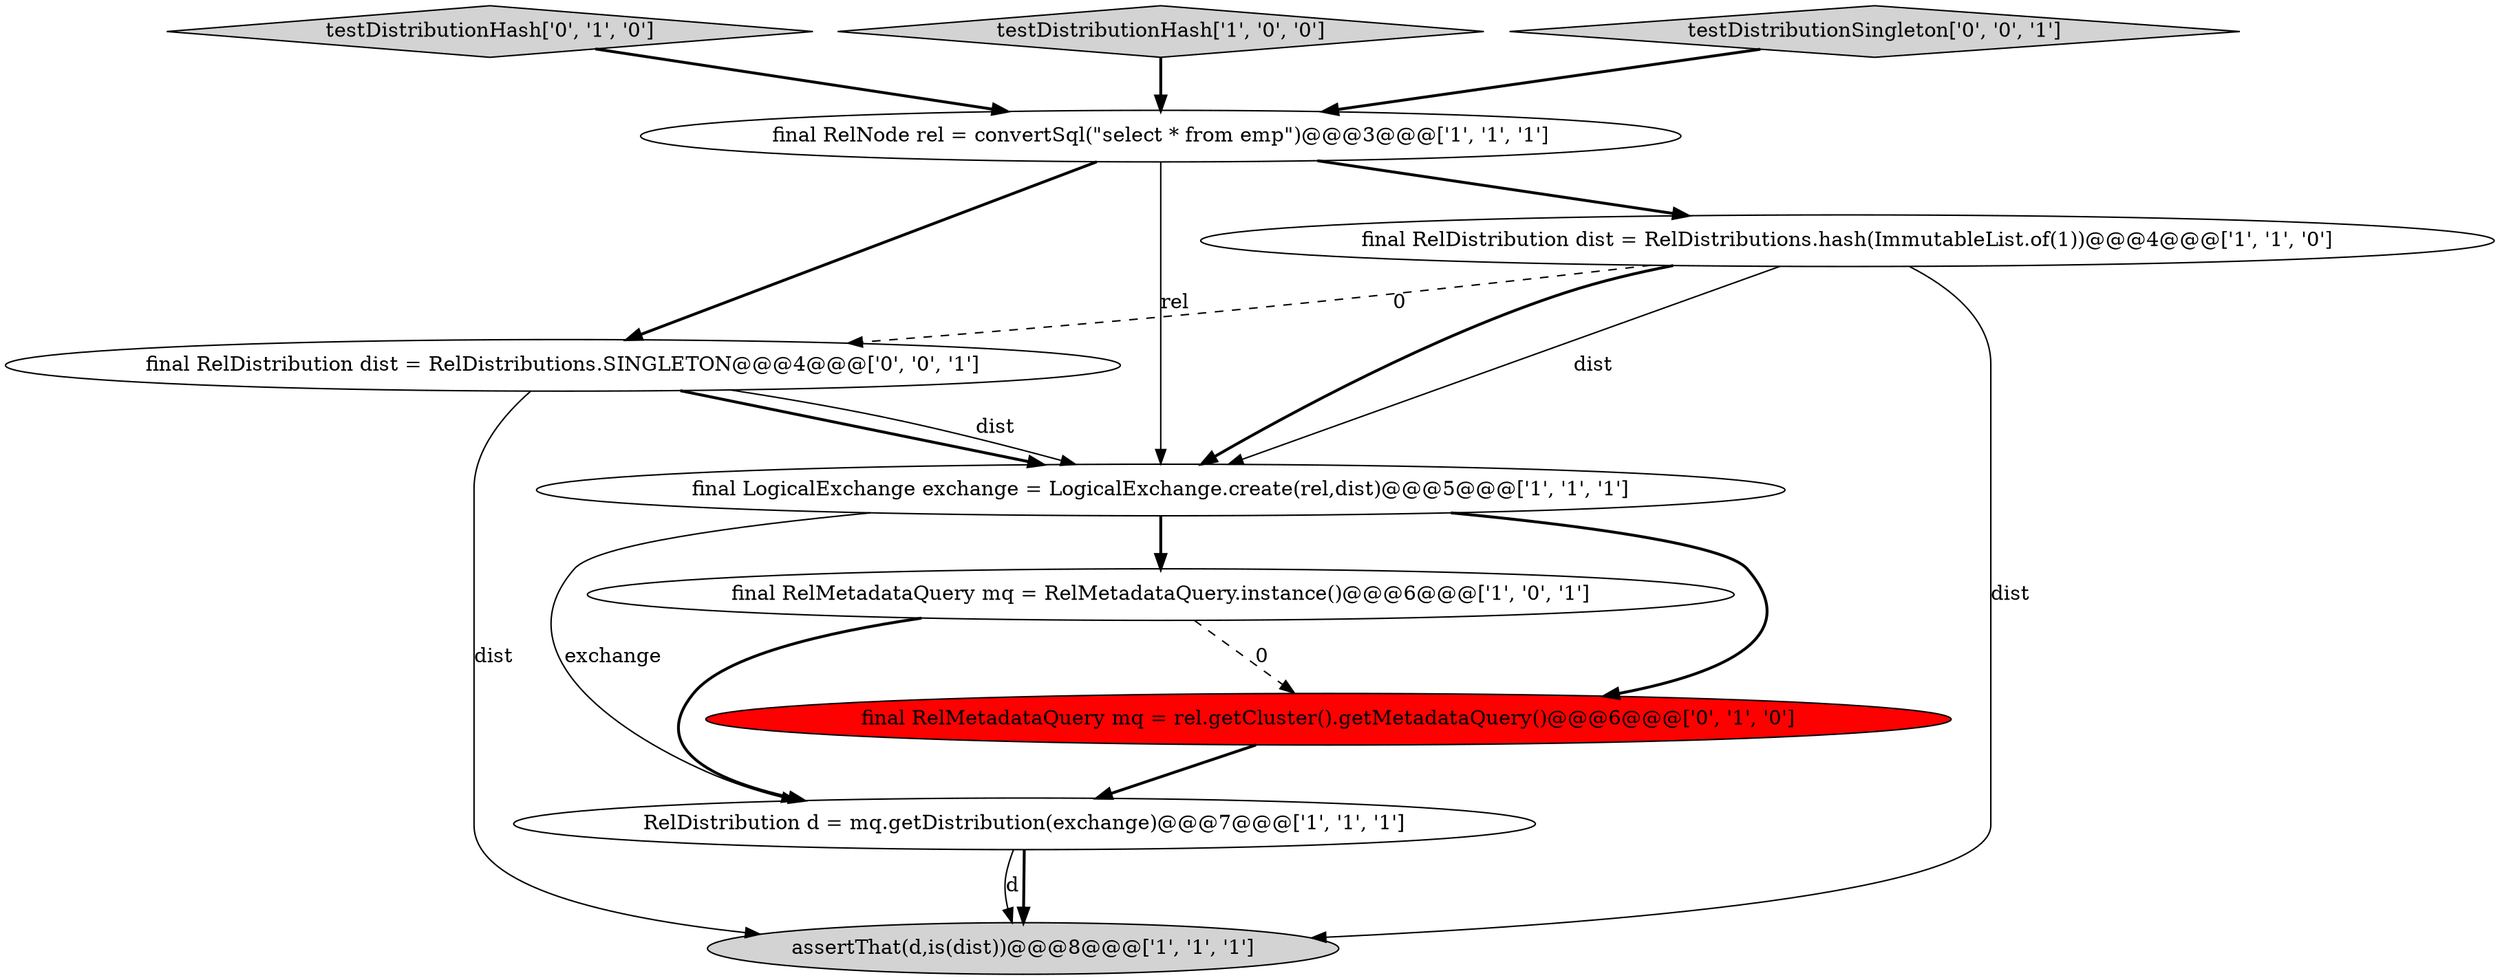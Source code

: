 digraph {
8 [style = filled, label = "testDistributionHash['0', '1', '0']", fillcolor = lightgray, shape = diamond image = "AAA0AAABBB2BBB"];
9 [style = filled, label = "final RelDistribution dist = RelDistributions.SINGLETON@@@4@@@['0', '0', '1']", fillcolor = white, shape = ellipse image = "AAA0AAABBB3BBB"];
7 [style = filled, label = "final RelMetadataQuery mq = rel.getCluster().getMetadataQuery()@@@6@@@['0', '1', '0']", fillcolor = red, shape = ellipse image = "AAA1AAABBB2BBB"];
6 [style = filled, label = "assertThat(d,is(dist))@@@8@@@['1', '1', '1']", fillcolor = lightgray, shape = ellipse image = "AAA0AAABBB1BBB"];
4 [style = filled, label = "testDistributionHash['1', '0', '0']", fillcolor = lightgray, shape = diamond image = "AAA0AAABBB1BBB"];
2 [style = filled, label = "final LogicalExchange exchange = LogicalExchange.create(rel,dist)@@@5@@@['1', '1', '1']", fillcolor = white, shape = ellipse image = "AAA0AAABBB1BBB"];
0 [style = filled, label = "final RelMetadataQuery mq = RelMetadataQuery.instance()@@@6@@@['1', '0', '1']", fillcolor = white, shape = ellipse image = "AAA0AAABBB1BBB"];
5 [style = filled, label = "RelDistribution d = mq.getDistribution(exchange)@@@7@@@['1', '1', '1']", fillcolor = white, shape = ellipse image = "AAA0AAABBB1BBB"];
10 [style = filled, label = "testDistributionSingleton['0', '0', '1']", fillcolor = lightgray, shape = diamond image = "AAA0AAABBB3BBB"];
3 [style = filled, label = "final RelNode rel = convertSql(\"select * from emp\")@@@3@@@['1', '1', '1']", fillcolor = white, shape = ellipse image = "AAA0AAABBB1BBB"];
1 [style = filled, label = "final RelDistribution dist = RelDistributions.hash(ImmutableList.of(1))@@@4@@@['1', '1', '0']", fillcolor = white, shape = ellipse image = "AAA0AAABBB1BBB"];
4->3 [style = bold, label=""];
3->1 [style = bold, label=""];
9->2 [style = bold, label=""];
8->3 [style = bold, label=""];
10->3 [style = bold, label=""];
1->9 [style = dashed, label="0"];
1->6 [style = solid, label="dist"];
3->9 [style = bold, label=""];
9->2 [style = solid, label="dist"];
7->5 [style = bold, label=""];
2->0 [style = bold, label=""];
5->6 [style = bold, label=""];
9->6 [style = solid, label="dist"];
5->6 [style = solid, label="d"];
1->2 [style = bold, label=""];
1->2 [style = solid, label="dist"];
2->7 [style = bold, label=""];
0->7 [style = dashed, label="0"];
3->2 [style = solid, label="rel"];
0->5 [style = bold, label=""];
2->5 [style = solid, label="exchange"];
}
